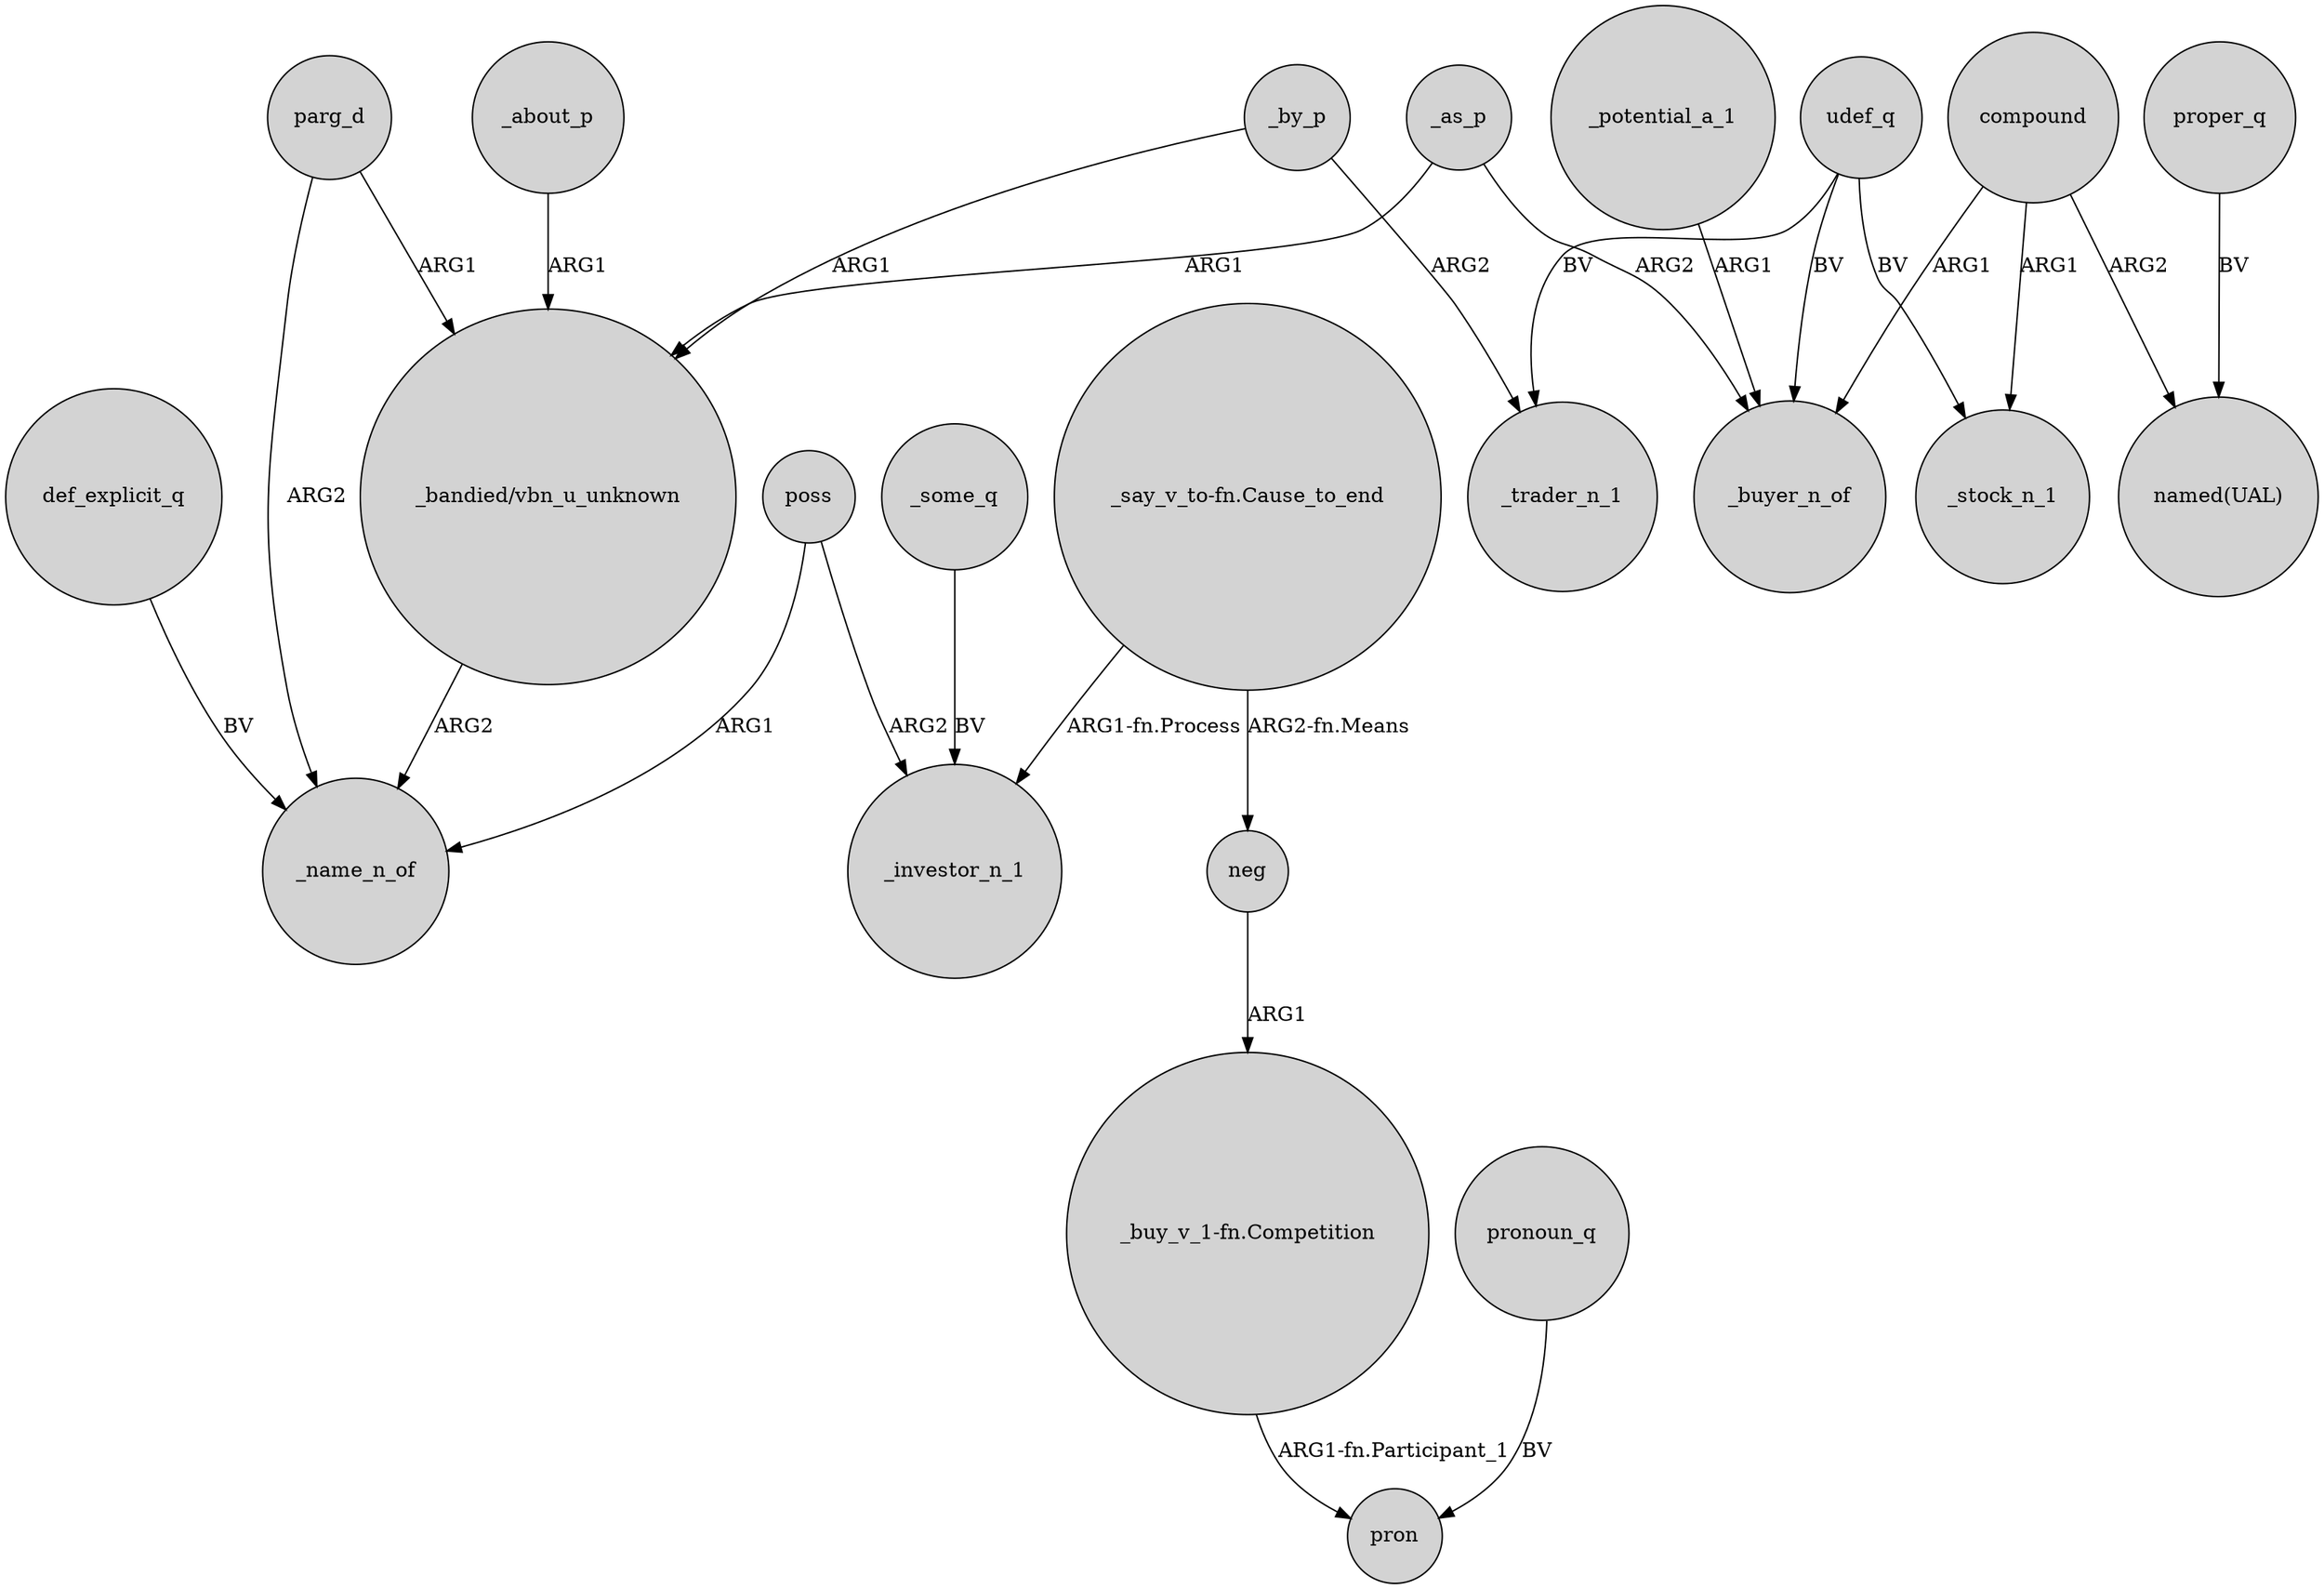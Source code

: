digraph {
	node [shape=circle style=filled]
	parg_d -> _name_n_of [label=ARG2]
	poss -> _name_n_of [label=ARG1]
	udef_q -> _buyer_n_of [label=BV]
	neg -> "_buy_v_1-fn.Competition" [label=ARG1]
	_as_p -> "_bandied/vbn_u_unknown" [label=ARG1]
	_by_p -> _trader_n_1 [label=ARG2]
	_by_p -> "_bandied/vbn_u_unknown" [label=ARG1]
	_as_p -> _buyer_n_of [label=ARG2]
	"_buy_v_1-fn.Competition" -> pron [label="ARG1-fn.Participant_1"]
	def_explicit_q -> _name_n_of [label=BV]
	compound -> _stock_n_1 [label=ARG1]
	proper_q -> "named(UAL)" [label=BV]
	pronoun_q -> pron [label=BV]
	"_say_v_to-fn.Cause_to_end" -> neg [label="ARG2-fn.Means"]
	udef_q -> _trader_n_1 [label=BV]
	udef_q -> _stock_n_1 [label=BV]
	_about_p -> "_bandied/vbn_u_unknown" [label=ARG1]
	compound -> _buyer_n_of [label=ARG1]
	poss -> _investor_n_1 [label=ARG2]
	parg_d -> "_bandied/vbn_u_unknown" [label=ARG1]
	compound -> "named(UAL)" [label=ARG2]
	_potential_a_1 -> _buyer_n_of [label=ARG1]
	_some_q -> _investor_n_1 [label=BV]
	"_bandied/vbn_u_unknown" -> _name_n_of [label=ARG2]
	"_say_v_to-fn.Cause_to_end" -> _investor_n_1 [label="ARG1-fn.Process"]
}
